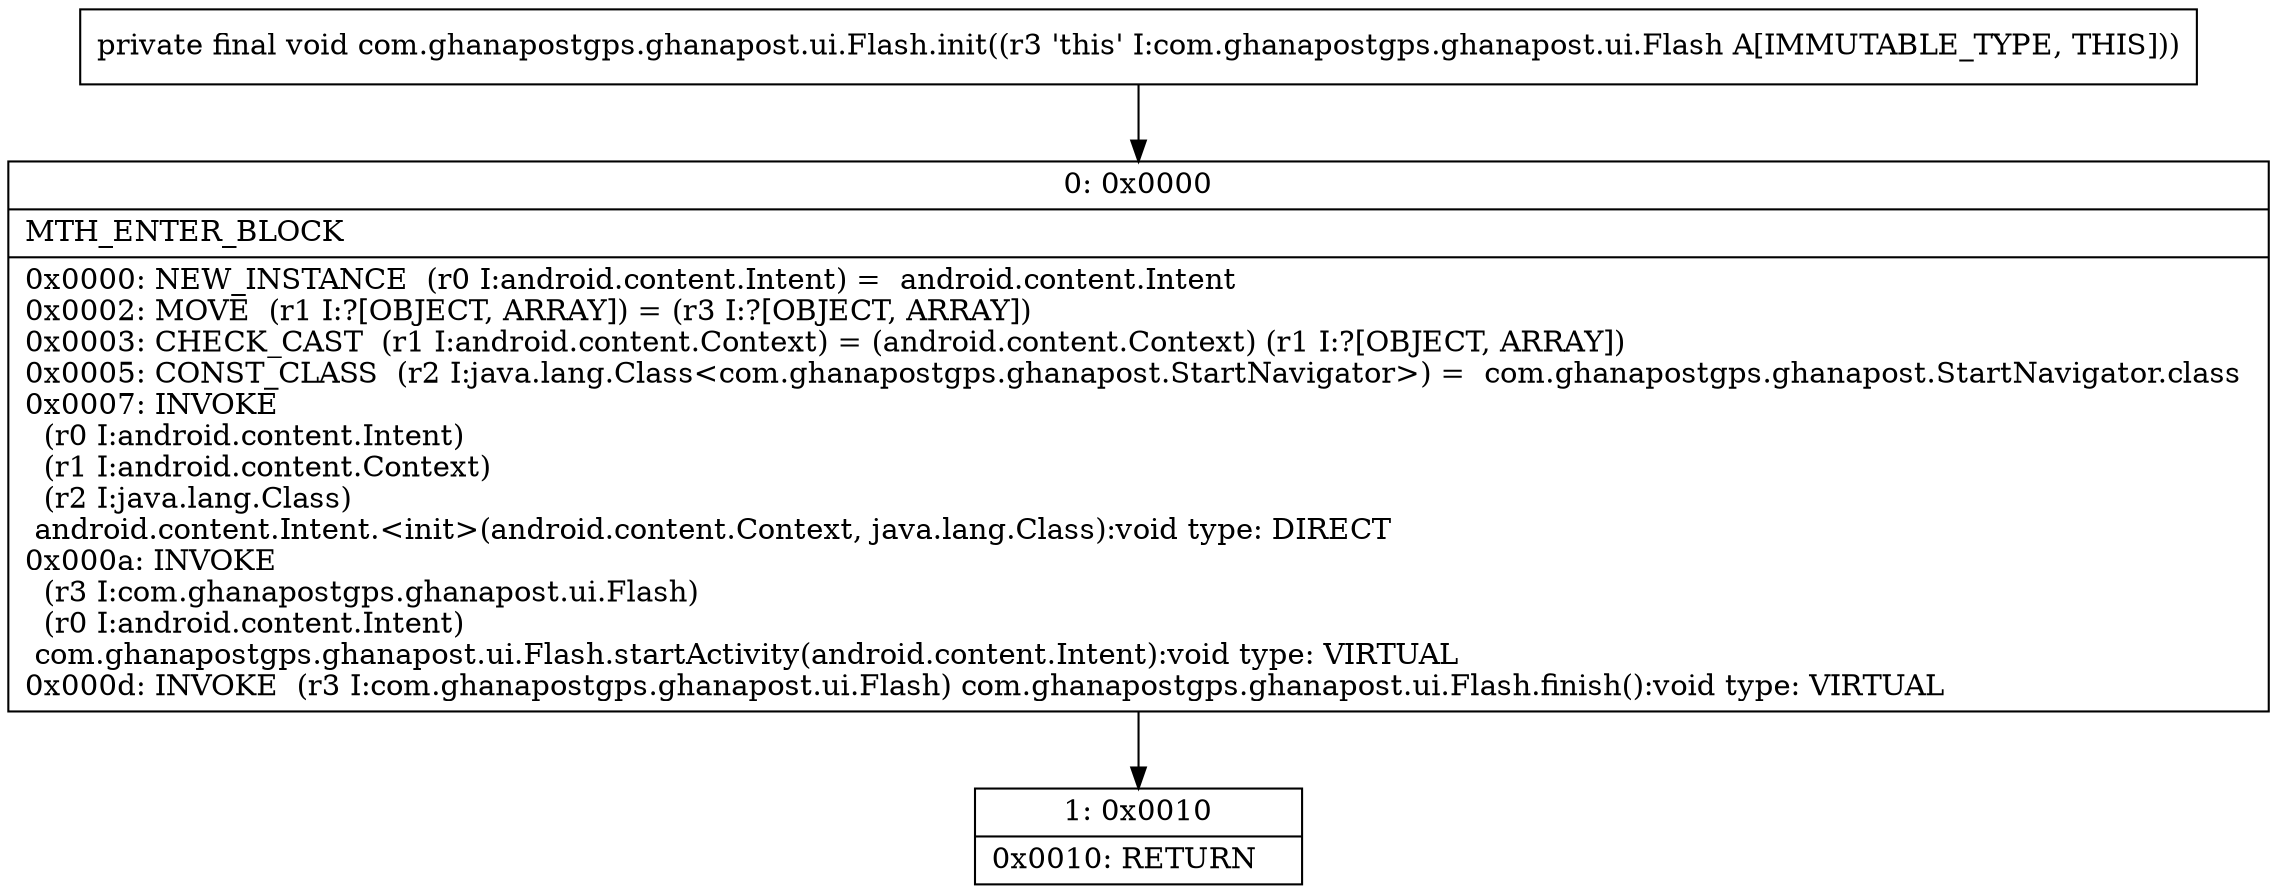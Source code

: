 digraph "CFG forcom.ghanapostgps.ghanapost.ui.Flash.init()V" {
Node_0 [shape=record,label="{0\:\ 0x0000|MTH_ENTER_BLOCK\l|0x0000: NEW_INSTANCE  (r0 I:android.content.Intent) =  android.content.Intent \l0x0002: MOVE  (r1 I:?[OBJECT, ARRAY]) = (r3 I:?[OBJECT, ARRAY]) \l0x0003: CHECK_CAST  (r1 I:android.content.Context) = (android.content.Context) (r1 I:?[OBJECT, ARRAY]) \l0x0005: CONST_CLASS  (r2 I:java.lang.Class\<com.ghanapostgps.ghanapost.StartNavigator\>) =  com.ghanapostgps.ghanapost.StartNavigator.class \l0x0007: INVOKE  \l  (r0 I:android.content.Intent)\l  (r1 I:android.content.Context)\l  (r2 I:java.lang.Class)\l android.content.Intent.\<init\>(android.content.Context, java.lang.Class):void type: DIRECT \l0x000a: INVOKE  \l  (r3 I:com.ghanapostgps.ghanapost.ui.Flash)\l  (r0 I:android.content.Intent)\l com.ghanapostgps.ghanapost.ui.Flash.startActivity(android.content.Intent):void type: VIRTUAL \l0x000d: INVOKE  (r3 I:com.ghanapostgps.ghanapost.ui.Flash) com.ghanapostgps.ghanapost.ui.Flash.finish():void type: VIRTUAL \l}"];
Node_1 [shape=record,label="{1\:\ 0x0010|0x0010: RETURN   \l}"];
MethodNode[shape=record,label="{private final void com.ghanapostgps.ghanapost.ui.Flash.init((r3 'this' I:com.ghanapostgps.ghanapost.ui.Flash A[IMMUTABLE_TYPE, THIS])) }"];
MethodNode -> Node_0;
Node_0 -> Node_1;
}

